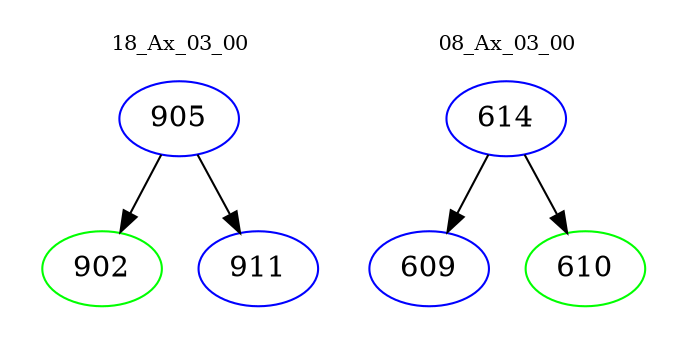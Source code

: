 digraph{
subgraph cluster_0 {
color = white
label = "18_Ax_03_00";
fontsize=10;
T0_905 [label="905", color="blue"]
T0_905 -> T0_902 [color="black"]
T0_902 [label="902", color="green"]
T0_905 -> T0_911 [color="black"]
T0_911 [label="911", color="blue"]
}
subgraph cluster_1 {
color = white
label = "08_Ax_03_00";
fontsize=10;
T1_614 [label="614", color="blue"]
T1_614 -> T1_609 [color="black"]
T1_609 [label="609", color="blue"]
T1_614 -> T1_610 [color="black"]
T1_610 [label="610", color="green"]
}
}
